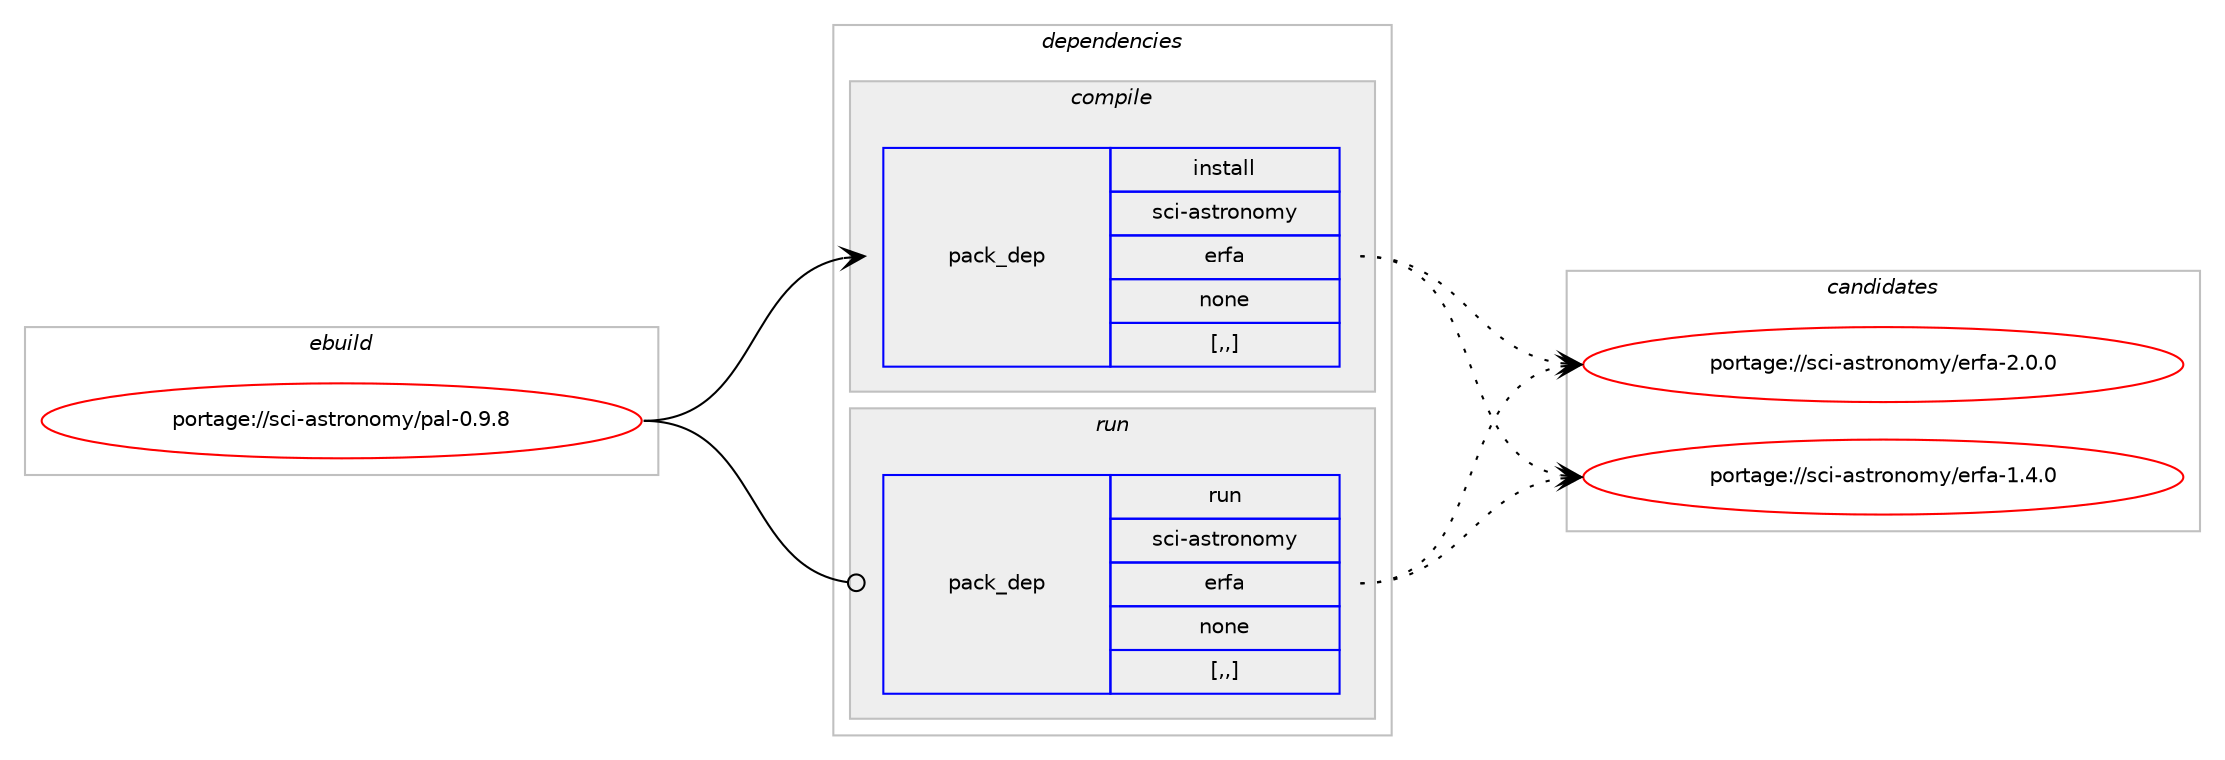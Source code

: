 digraph prolog {

# *************
# Graph options
# *************

newrank=true;
concentrate=true;
compound=true;
graph [rankdir=LR,fontname=Helvetica,fontsize=10,ranksep=1.5];#, ranksep=2.5, nodesep=0.2];
edge  [arrowhead=vee];
node  [fontname=Helvetica,fontsize=10];

# **********
# The ebuild
# **********

subgraph cluster_leftcol {
color=gray;
label=<<i>ebuild</i>>;
id [label="portage://sci-astronomy/pal-0.9.8", color=red, width=4, href="../sci-astronomy/pal-0.9.8.svg"];
}

# ****************
# The dependencies
# ****************

subgraph cluster_midcol {
color=gray;
label=<<i>dependencies</i>>;
subgraph cluster_compile {
fillcolor="#eeeeee";
style=filled;
label=<<i>compile</i>>;
subgraph pack284711 {
dependency391037 [label=<<TABLE BORDER="0" CELLBORDER="1" CELLSPACING="0" CELLPADDING="4" WIDTH="220"><TR><TD ROWSPAN="6" CELLPADDING="30">pack_dep</TD></TR><TR><TD WIDTH="110">install</TD></TR><TR><TD>sci-astronomy</TD></TR><TR><TD>erfa</TD></TR><TR><TD>none</TD></TR><TR><TD>[,,]</TD></TR></TABLE>>, shape=none, color=blue];
}
id:e -> dependency391037:w [weight=20,style="solid",arrowhead="vee"];
}
subgraph cluster_compileandrun {
fillcolor="#eeeeee";
style=filled;
label=<<i>compile and run</i>>;
}
subgraph cluster_run {
fillcolor="#eeeeee";
style=filled;
label=<<i>run</i>>;
subgraph pack284712 {
dependency391038 [label=<<TABLE BORDER="0" CELLBORDER="1" CELLSPACING="0" CELLPADDING="4" WIDTH="220"><TR><TD ROWSPAN="6" CELLPADDING="30">pack_dep</TD></TR><TR><TD WIDTH="110">run</TD></TR><TR><TD>sci-astronomy</TD></TR><TR><TD>erfa</TD></TR><TR><TD>none</TD></TR><TR><TD>[,,]</TD></TR></TABLE>>, shape=none, color=blue];
}
id:e -> dependency391038:w [weight=20,style="solid",arrowhead="odot"];
}
}

# **************
# The candidates
# **************

subgraph cluster_choices {
rank=same;
color=gray;
label=<<i>candidates</i>>;

subgraph choice284711 {
color=black;
nodesep=1;
choice1159910545971151161141111101111091214710111410297455046484648 [label="portage://sci-astronomy/erfa-2.0.0", color=red, width=4,href="../sci-astronomy/erfa-2.0.0.svg"];
choice1159910545971151161141111101111091214710111410297454946524648 [label="portage://sci-astronomy/erfa-1.4.0", color=red, width=4,href="../sci-astronomy/erfa-1.4.0.svg"];
dependency391037:e -> choice1159910545971151161141111101111091214710111410297455046484648:w [style=dotted,weight="100"];
dependency391037:e -> choice1159910545971151161141111101111091214710111410297454946524648:w [style=dotted,weight="100"];
}
subgraph choice284712 {
color=black;
nodesep=1;
choice1159910545971151161141111101111091214710111410297455046484648 [label="portage://sci-astronomy/erfa-2.0.0", color=red, width=4,href="../sci-astronomy/erfa-2.0.0.svg"];
choice1159910545971151161141111101111091214710111410297454946524648 [label="portage://sci-astronomy/erfa-1.4.0", color=red, width=4,href="../sci-astronomy/erfa-1.4.0.svg"];
dependency391038:e -> choice1159910545971151161141111101111091214710111410297455046484648:w [style=dotted,weight="100"];
dependency391038:e -> choice1159910545971151161141111101111091214710111410297454946524648:w [style=dotted,weight="100"];
}
}

}
